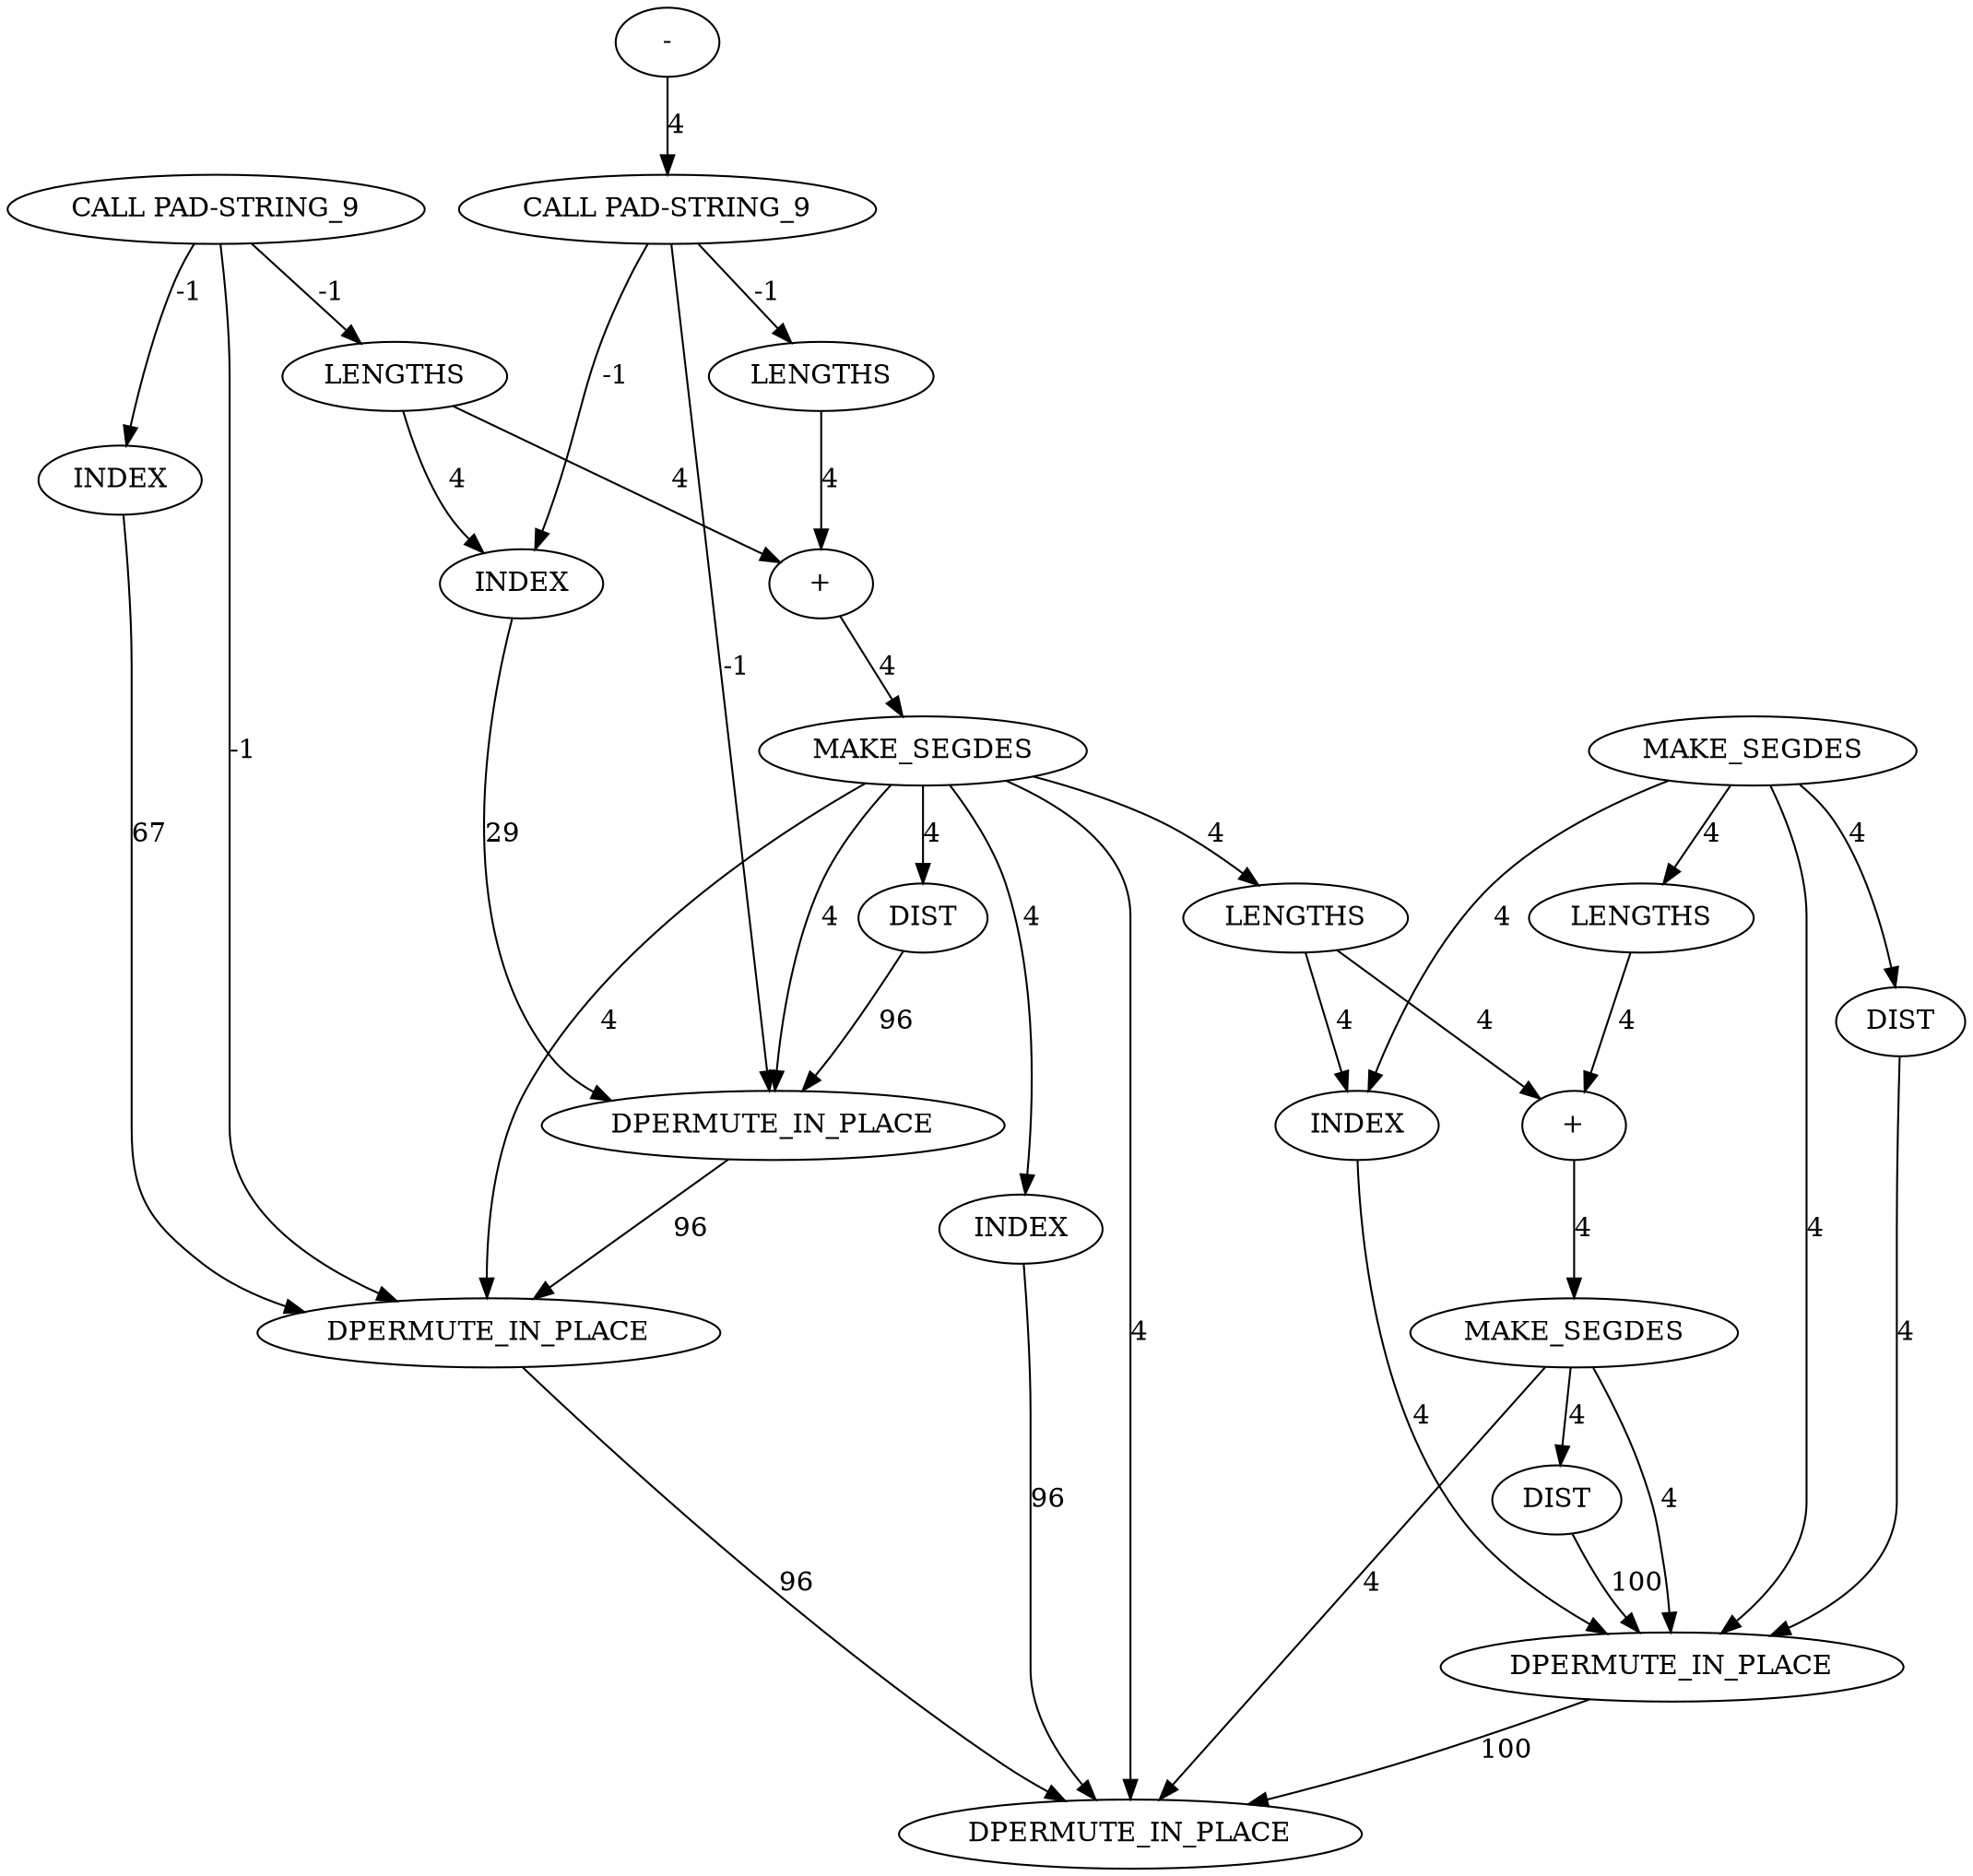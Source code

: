 digraph {
	ep_B_INST_8766 [label=DIST cost=129]
	ep_B_INST_1331 [label="CALL PAD-STRING_9" cost=0]
	ep_B_INST_8840 [label=DIST cost=129]
	ep_B_INST_10405 [label=DPERMUTE_IN_PLACE cost=343]
	ep_B_INST_8796 [label=DIST cost=131]
	ep_B_INST_1335 [label="CALL PAD-STRING_9" cost=0]
	ep_B_INST_8754 [label=LENGTHS cost=214]
	ep_B_INST_8818 [label=INDEX cost=601]
	ep_B_INST_8744 [label=INDEX cost=601]
	ep_B_INST_10404 [label=DPERMUTE_IN_PLACE cost=600]
	ep_B_INST_10406 [label=DPERMUTE_IN_PLACE cost=429]
	ep_B_INST_8760 [label=MAKE_SEGDES cost=215]
	ep_B_INST_8828 [label=LENGTHS cost=129]
	ep_B_INST_8829 [label="+" cost=130]
	ep_B_INST_8806 [label=INDEX cost=515]
	ep_B_INST_8834 [label=MAKE_SEGDES cost=88]
	ep_B_INST_8790 [label=MAKE_SEGDES cost=3437]
	ep_B_INST_8732 [label=INDEX cost=473]
	ep_B_INST_8736 [label=LENGTHS cost=214]
	ep_B_INST_8810 [label=LENGTHS cost=173]
	ep_B_INST_10407 [label=DPERMUTE_IN_PLACE cost=600]
	ep_B_INST_8755 [label="+" cost=87]
	ep_B_INST_8722 [label="-" cost=129]
	ep_B_INST_8766 -> ep_B_INST_10404 [label=96 cost=96]
	ep_B_INST_1331 -> ep_B_INST_8732 [label=-1 cost=-1]
	ep_B_INST_1331 -> ep_B_INST_8736 [label=-1 cost=-1]
	ep_B_INST_1331 -> ep_B_INST_10405 [label=-1 cost=-1]
	ep_B_INST_8840 -> ep_B_INST_10406 [label=100 cost=100]
	ep_B_INST_10405 -> ep_B_INST_10407 [label=96 cost=96]
	ep_B_INST_8796 -> ep_B_INST_10406 [label=4 cost=4]
	ep_B_INST_1335 -> ep_B_INST_8744 [label=-1 cost=-1]
	ep_B_INST_1335 -> ep_B_INST_8754 [label=-1 cost=-1]
	ep_B_INST_1335 -> ep_B_INST_10404 [label=-1 cost=-1]
	ep_B_INST_8754 -> ep_B_INST_8755 [label=4 cost=4]
	ep_B_INST_8818 -> ep_B_INST_10406 [label=4 cost=4]
	ep_B_INST_8744 -> ep_B_INST_10404 [label=29 cost=29]
	ep_B_INST_10404 -> ep_B_INST_10405 [label=96 cost=96]
	ep_B_INST_10406 -> ep_B_INST_10407 [label=100 cost=100]
	ep_B_INST_8760 -> ep_B_INST_8766 [label=4 cost=4]
	ep_B_INST_8760 -> ep_B_INST_10404 [label=4 cost=4]
	ep_B_INST_8760 -> ep_B_INST_10405 [label=4 cost=4]
	ep_B_INST_8760 -> ep_B_INST_8806 [label=4 cost=4]
	ep_B_INST_8760 -> ep_B_INST_8810 [label=4 cost=4]
	ep_B_INST_8760 -> ep_B_INST_10407 [label=4 cost=4]
	ep_B_INST_8828 -> ep_B_INST_8829 [label=4 cost=4]
	ep_B_INST_8829 -> ep_B_INST_8834 [label=4 cost=4]
	ep_B_INST_8806 -> ep_B_INST_10407 [label=96 cost=96]
	ep_B_INST_8834 -> ep_B_INST_8840 [label=4 cost=4]
	ep_B_INST_8834 -> ep_B_INST_10406 [label=4 cost=4]
	ep_B_INST_8834 -> ep_B_INST_10407 [label=4 cost=4]
	ep_B_INST_8790 -> ep_B_INST_8796 [label=4 cost=4]
	ep_B_INST_8790 -> ep_B_INST_8818 [label=4 cost=4]
	ep_B_INST_8790 -> ep_B_INST_8828 [label=4 cost=4]
	ep_B_INST_8790 -> ep_B_INST_10406 [label=4 cost=4]
	ep_B_INST_8732 -> ep_B_INST_10405 [label=67 cost=67]
	ep_B_INST_8736 -> ep_B_INST_8744 [label=4 cost=4]
	ep_B_INST_8736 -> ep_B_INST_8755 [label=4 cost=4]
	ep_B_INST_8810 -> ep_B_INST_8818 [label=4 cost=4]
	ep_B_INST_8810 -> ep_B_INST_8829 [label=4 cost=4]
	ep_B_INST_8755 -> ep_B_INST_8760 [label=4 cost=4]
	ep_B_INST_8722 -> ep_B_INST_1335 [label=4 cost=4]
}
